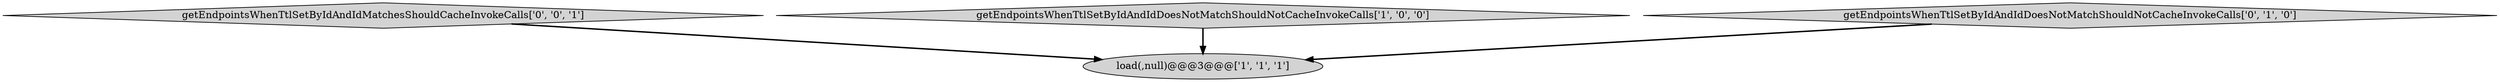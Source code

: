 digraph {
1 [style = filled, label = "load(,null)@@@3@@@['1', '1', '1']", fillcolor = lightgray, shape = ellipse image = "AAA0AAABBB1BBB"];
3 [style = filled, label = "getEndpointsWhenTtlSetByIdAndIdMatchesShouldCacheInvokeCalls['0', '0', '1']", fillcolor = lightgray, shape = diamond image = "AAA0AAABBB3BBB"];
0 [style = filled, label = "getEndpointsWhenTtlSetByIdAndIdDoesNotMatchShouldNotCacheInvokeCalls['1', '0', '0']", fillcolor = lightgray, shape = diamond image = "AAA0AAABBB1BBB"];
2 [style = filled, label = "getEndpointsWhenTtlSetByIdAndIdDoesNotMatchShouldNotCacheInvokeCalls['0', '1', '0']", fillcolor = lightgray, shape = diamond image = "AAA0AAABBB2BBB"];
3->1 [style = bold, label=""];
2->1 [style = bold, label=""];
0->1 [style = bold, label=""];
}
